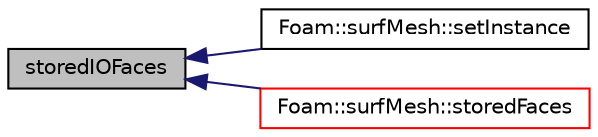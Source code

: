 digraph "storedIOFaces"
{
  bgcolor="transparent";
  edge [fontname="Helvetica",fontsize="10",labelfontname="Helvetica",labelfontsize="10"];
  node [fontname="Helvetica",fontsize="10",shape=record];
  rankdir="LR";
  Node1 [label="storedIOFaces",height=0.2,width=0.4,color="black", fillcolor="grey75", style="filled", fontcolor="black"];
  Node1 -> Node2 [dir="back",color="midnightblue",fontsize="10",style="solid",fontname="Helvetica"];
  Node2 [label="Foam::surfMesh::setInstance",height=0.2,width=0.4,color="black",URL="$a02493.html#add9813891a074bebd77384af1717b0bf",tooltip="Set the instance for mesh files. "];
  Node1 -> Node3 [dir="back",color="midnightblue",fontsize="10",style="solid",fontname="Helvetica"];
  Node3 [label="Foam::surfMesh::storedFaces",height=0.2,width=0.4,color="red",URL="$a02493.html#ac9f24178e4c011c8d21bbfbf73a8b61b",tooltip="Non-const access to the faces. "];
}
